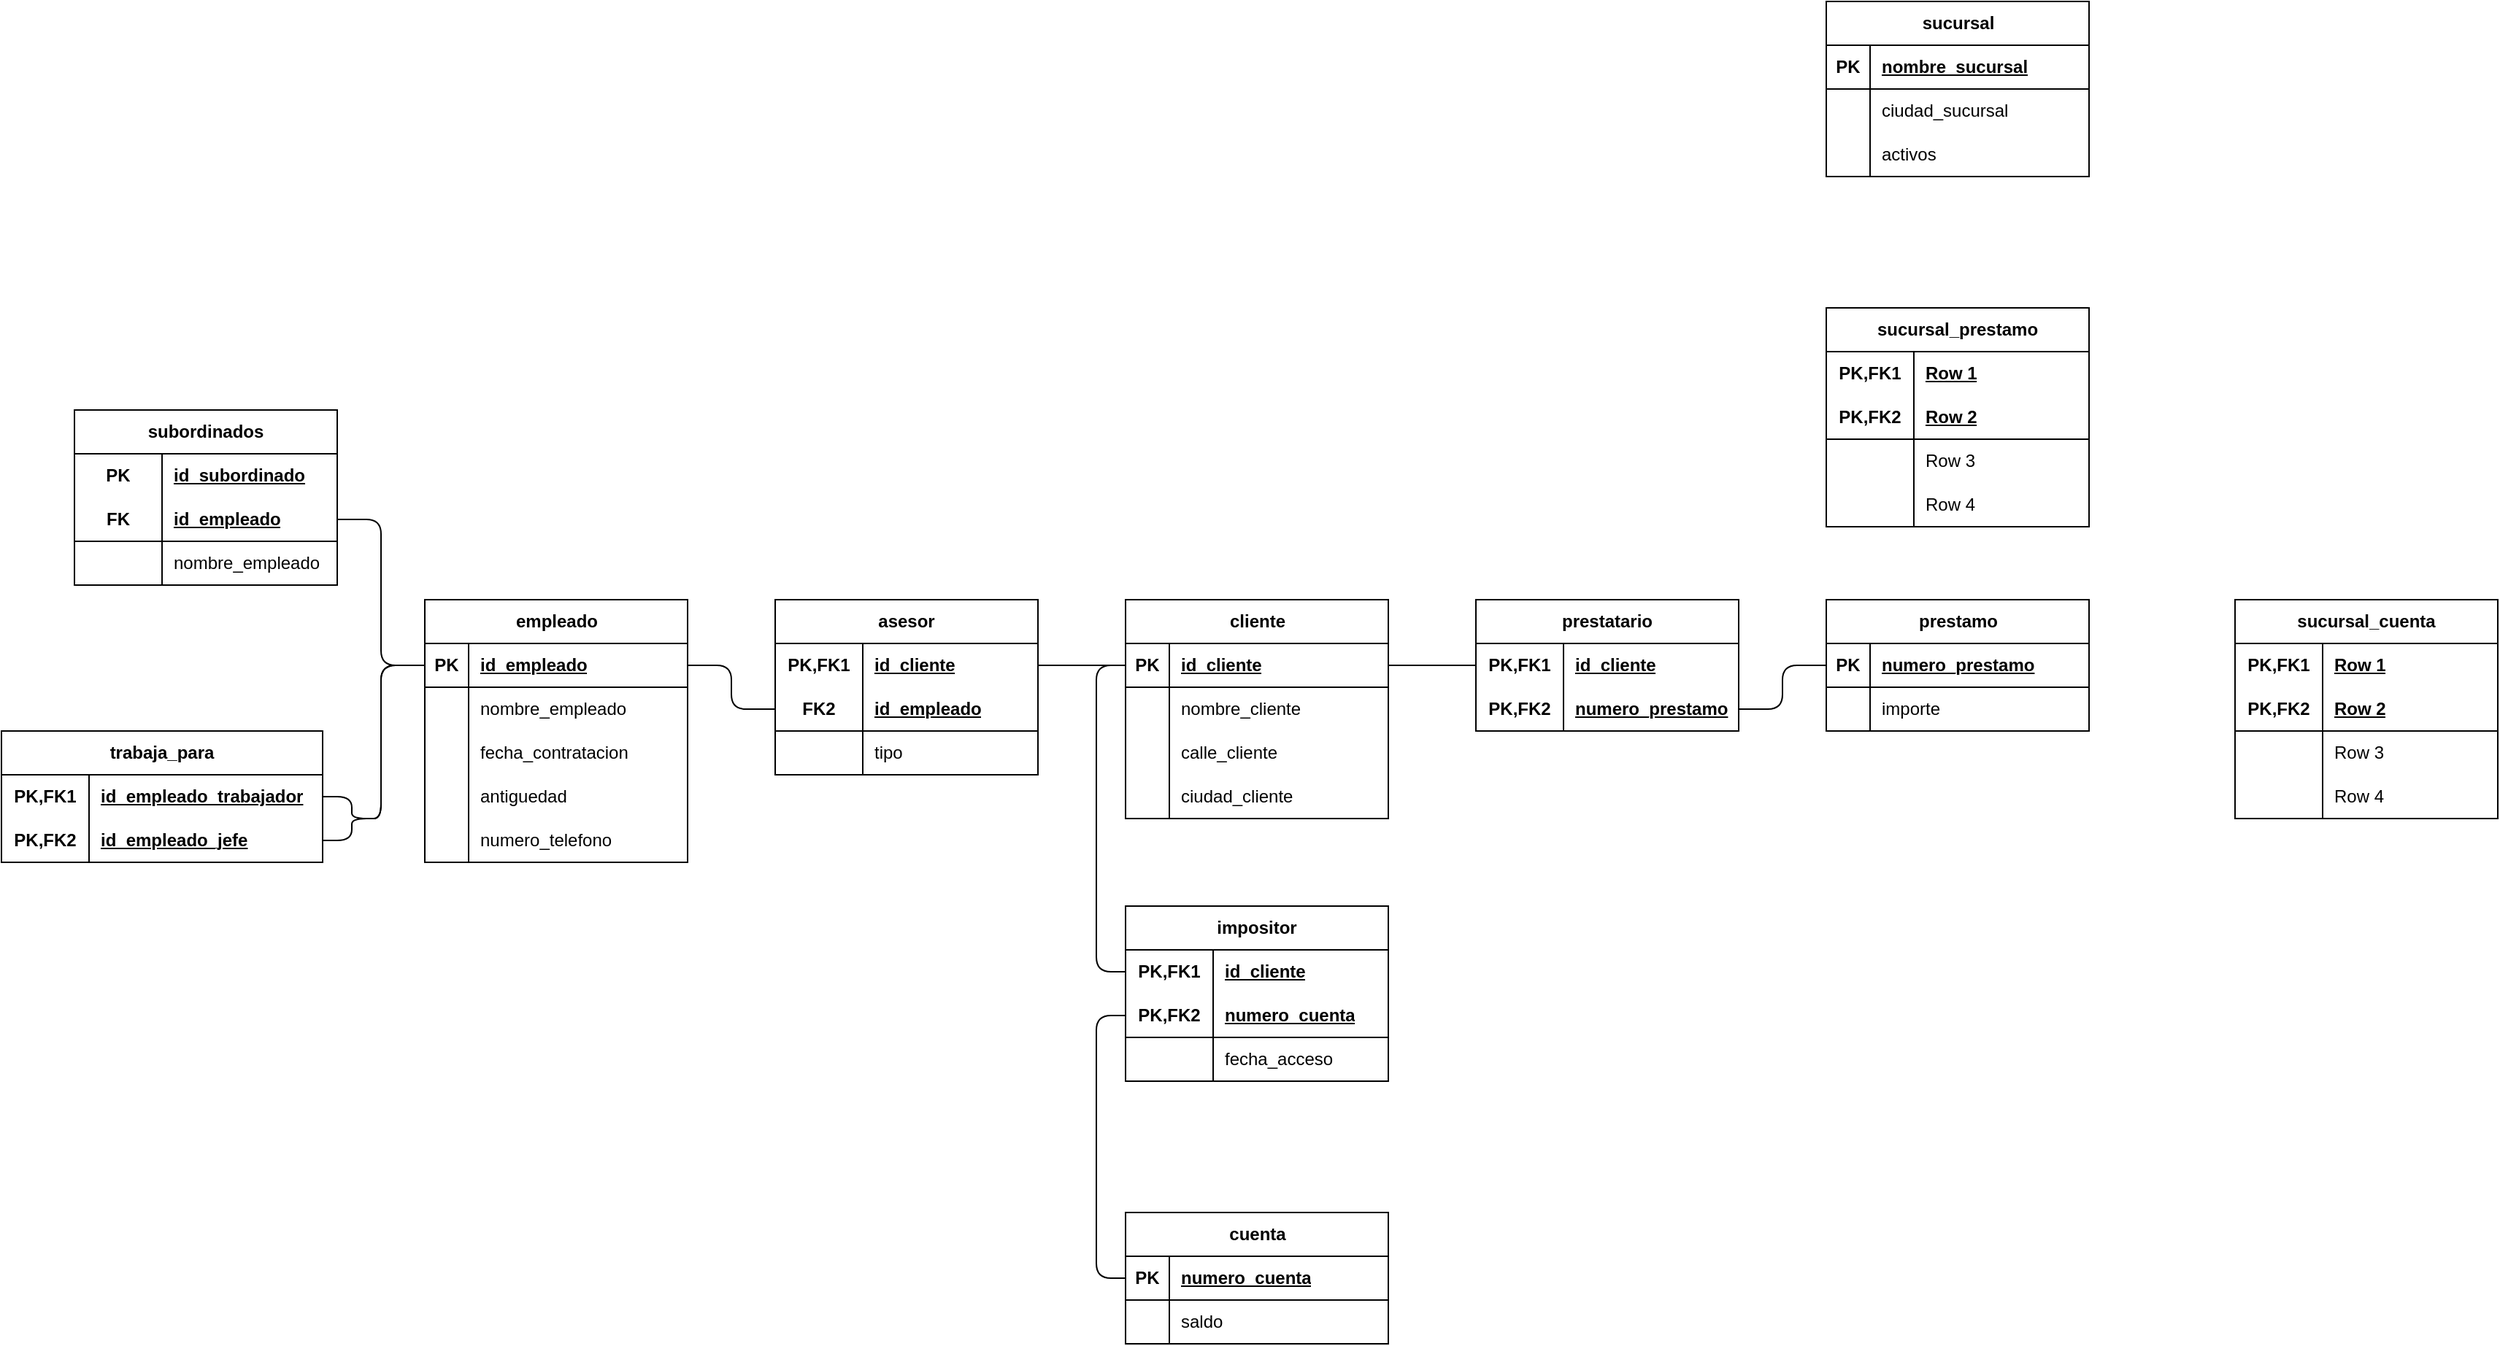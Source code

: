 <mxfile version="24.6.4" type="github">
  <diagram name="Page-1" id="PwkVuGm8XhXzM4n0Y1nv">
    <mxGraphModel dx="1780" dy="1644" grid="1" gridSize="10" guides="1" tooltips="1" connect="1" arrows="1" fold="1" page="1" pageScale="1" pageWidth="850" pageHeight="1100" math="0" shadow="0">
      <root>
        <mxCell id="0" />
        <mxCell id="1" parent="0" />
        <mxCell id="ovVoZ49HgOf7FlBFa15o-1" value="cliente" style="shape=table;startSize=30;container=1;collapsible=1;childLayout=tableLayout;fixedRows=1;rowLines=0;fontStyle=1;align=center;resizeLast=1;html=1;" vertex="1" parent="1">
          <mxGeometry x="170" y="200" width="180" height="150" as="geometry" />
        </mxCell>
        <mxCell id="ovVoZ49HgOf7FlBFa15o-2" value="" style="shape=tableRow;horizontal=0;startSize=0;swimlaneHead=0;swimlaneBody=0;fillColor=none;collapsible=0;dropTarget=0;points=[[0,0.5],[1,0.5]];portConstraint=eastwest;top=0;left=0;right=0;bottom=1;" vertex="1" parent="ovVoZ49HgOf7FlBFa15o-1">
          <mxGeometry y="30" width="180" height="30" as="geometry" />
        </mxCell>
        <mxCell id="ovVoZ49HgOf7FlBFa15o-3" value="PK" style="shape=partialRectangle;connectable=0;fillColor=none;top=0;left=0;bottom=0;right=0;fontStyle=1;overflow=hidden;whiteSpace=wrap;html=1;" vertex="1" parent="ovVoZ49HgOf7FlBFa15o-2">
          <mxGeometry width="30" height="30" as="geometry">
            <mxRectangle width="30" height="30" as="alternateBounds" />
          </mxGeometry>
        </mxCell>
        <mxCell id="ovVoZ49HgOf7FlBFa15o-4" value="id_cliente" style="shape=partialRectangle;connectable=0;fillColor=none;top=0;left=0;bottom=0;right=0;align=left;spacingLeft=6;fontStyle=5;overflow=hidden;whiteSpace=wrap;html=1;" vertex="1" parent="ovVoZ49HgOf7FlBFa15o-2">
          <mxGeometry x="30" width="150" height="30" as="geometry">
            <mxRectangle width="150" height="30" as="alternateBounds" />
          </mxGeometry>
        </mxCell>
        <mxCell id="ovVoZ49HgOf7FlBFa15o-5" value="" style="shape=tableRow;horizontal=0;startSize=0;swimlaneHead=0;swimlaneBody=0;fillColor=none;collapsible=0;dropTarget=0;points=[[0,0.5],[1,0.5]];portConstraint=eastwest;top=0;left=0;right=0;bottom=0;" vertex="1" parent="ovVoZ49HgOf7FlBFa15o-1">
          <mxGeometry y="60" width="180" height="30" as="geometry" />
        </mxCell>
        <mxCell id="ovVoZ49HgOf7FlBFa15o-6" value="" style="shape=partialRectangle;connectable=0;fillColor=none;top=0;left=0;bottom=0;right=0;editable=1;overflow=hidden;whiteSpace=wrap;html=1;" vertex="1" parent="ovVoZ49HgOf7FlBFa15o-5">
          <mxGeometry width="30" height="30" as="geometry">
            <mxRectangle width="30" height="30" as="alternateBounds" />
          </mxGeometry>
        </mxCell>
        <mxCell id="ovVoZ49HgOf7FlBFa15o-7" value="nombre_cliente" style="shape=partialRectangle;connectable=0;fillColor=none;top=0;left=0;bottom=0;right=0;align=left;spacingLeft=6;overflow=hidden;whiteSpace=wrap;html=1;" vertex="1" parent="ovVoZ49HgOf7FlBFa15o-5">
          <mxGeometry x="30" width="150" height="30" as="geometry">
            <mxRectangle width="150" height="30" as="alternateBounds" />
          </mxGeometry>
        </mxCell>
        <mxCell id="ovVoZ49HgOf7FlBFa15o-8" value="" style="shape=tableRow;horizontal=0;startSize=0;swimlaneHead=0;swimlaneBody=0;fillColor=none;collapsible=0;dropTarget=0;points=[[0,0.5],[1,0.5]];portConstraint=eastwest;top=0;left=0;right=0;bottom=0;" vertex="1" parent="ovVoZ49HgOf7FlBFa15o-1">
          <mxGeometry y="90" width="180" height="30" as="geometry" />
        </mxCell>
        <mxCell id="ovVoZ49HgOf7FlBFa15o-9" value="" style="shape=partialRectangle;connectable=0;fillColor=none;top=0;left=0;bottom=0;right=0;editable=1;overflow=hidden;whiteSpace=wrap;html=1;" vertex="1" parent="ovVoZ49HgOf7FlBFa15o-8">
          <mxGeometry width="30" height="30" as="geometry">
            <mxRectangle width="30" height="30" as="alternateBounds" />
          </mxGeometry>
        </mxCell>
        <mxCell id="ovVoZ49HgOf7FlBFa15o-10" value="calle_cliente" style="shape=partialRectangle;connectable=0;fillColor=none;top=0;left=0;bottom=0;right=0;align=left;spacingLeft=6;overflow=hidden;whiteSpace=wrap;html=1;" vertex="1" parent="ovVoZ49HgOf7FlBFa15o-8">
          <mxGeometry x="30" width="150" height="30" as="geometry">
            <mxRectangle width="150" height="30" as="alternateBounds" />
          </mxGeometry>
        </mxCell>
        <mxCell id="ovVoZ49HgOf7FlBFa15o-11" value="" style="shape=tableRow;horizontal=0;startSize=0;swimlaneHead=0;swimlaneBody=0;fillColor=none;collapsible=0;dropTarget=0;points=[[0,0.5],[1,0.5]];portConstraint=eastwest;top=0;left=0;right=0;bottom=0;" vertex="1" parent="ovVoZ49HgOf7FlBFa15o-1">
          <mxGeometry y="120" width="180" height="30" as="geometry" />
        </mxCell>
        <mxCell id="ovVoZ49HgOf7FlBFa15o-12" value="" style="shape=partialRectangle;connectable=0;fillColor=none;top=0;left=0;bottom=0;right=0;editable=1;overflow=hidden;whiteSpace=wrap;html=1;" vertex="1" parent="ovVoZ49HgOf7FlBFa15o-11">
          <mxGeometry width="30" height="30" as="geometry">
            <mxRectangle width="30" height="30" as="alternateBounds" />
          </mxGeometry>
        </mxCell>
        <mxCell id="ovVoZ49HgOf7FlBFa15o-13" value="ciudad_cliente" style="shape=partialRectangle;connectable=0;fillColor=none;top=0;left=0;bottom=0;right=0;align=left;spacingLeft=6;overflow=hidden;whiteSpace=wrap;html=1;" vertex="1" parent="ovVoZ49HgOf7FlBFa15o-11">
          <mxGeometry x="30" width="150" height="30" as="geometry">
            <mxRectangle width="150" height="30" as="alternateBounds" />
          </mxGeometry>
        </mxCell>
        <mxCell id="ovVoZ49HgOf7FlBFa15o-14" value="prestamo" style="shape=table;startSize=30;container=1;collapsible=1;childLayout=tableLayout;fixedRows=1;rowLines=0;fontStyle=1;align=center;resizeLast=1;html=1;" vertex="1" parent="1">
          <mxGeometry x="650" y="200" width="180" height="90" as="geometry" />
        </mxCell>
        <mxCell id="ovVoZ49HgOf7FlBFa15o-15" value="" style="shape=tableRow;horizontal=0;startSize=0;swimlaneHead=0;swimlaneBody=0;fillColor=none;collapsible=0;dropTarget=0;points=[[0,0.5],[1,0.5]];portConstraint=eastwest;top=0;left=0;right=0;bottom=1;" vertex="1" parent="ovVoZ49HgOf7FlBFa15o-14">
          <mxGeometry y="30" width="180" height="30" as="geometry" />
        </mxCell>
        <mxCell id="ovVoZ49HgOf7FlBFa15o-16" value="PK" style="shape=partialRectangle;connectable=0;fillColor=none;top=0;left=0;bottom=0;right=0;fontStyle=1;overflow=hidden;whiteSpace=wrap;html=1;" vertex="1" parent="ovVoZ49HgOf7FlBFa15o-15">
          <mxGeometry width="30" height="30" as="geometry">
            <mxRectangle width="30" height="30" as="alternateBounds" />
          </mxGeometry>
        </mxCell>
        <mxCell id="ovVoZ49HgOf7FlBFa15o-17" value="numero_prestamo" style="shape=partialRectangle;connectable=0;fillColor=none;top=0;left=0;bottom=0;right=0;align=left;spacingLeft=6;fontStyle=5;overflow=hidden;whiteSpace=wrap;html=1;" vertex="1" parent="ovVoZ49HgOf7FlBFa15o-15">
          <mxGeometry x="30" width="150" height="30" as="geometry">
            <mxRectangle width="150" height="30" as="alternateBounds" />
          </mxGeometry>
        </mxCell>
        <mxCell id="ovVoZ49HgOf7FlBFa15o-18" value="" style="shape=tableRow;horizontal=0;startSize=0;swimlaneHead=0;swimlaneBody=0;fillColor=none;collapsible=0;dropTarget=0;points=[[0,0.5],[1,0.5]];portConstraint=eastwest;top=0;left=0;right=0;bottom=0;" vertex="1" parent="ovVoZ49HgOf7FlBFa15o-14">
          <mxGeometry y="60" width="180" height="30" as="geometry" />
        </mxCell>
        <mxCell id="ovVoZ49HgOf7FlBFa15o-19" value="" style="shape=partialRectangle;connectable=0;fillColor=none;top=0;left=0;bottom=0;right=0;editable=1;overflow=hidden;whiteSpace=wrap;html=1;" vertex="1" parent="ovVoZ49HgOf7FlBFa15o-18">
          <mxGeometry width="30" height="30" as="geometry">
            <mxRectangle width="30" height="30" as="alternateBounds" />
          </mxGeometry>
        </mxCell>
        <mxCell id="ovVoZ49HgOf7FlBFa15o-20" value="importe" style="shape=partialRectangle;connectable=0;fillColor=none;top=0;left=0;bottom=0;right=0;align=left;spacingLeft=6;overflow=hidden;whiteSpace=wrap;html=1;" vertex="1" parent="ovVoZ49HgOf7FlBFa15o-18">
          <mxGeometry x="30" width="150" height="30" as="geometry">
            <mxRectangle width="150" height="30" as="alternateBounds" />
          </mxGeometry>
        </mxCell>
        <mxCell id="ovVoZ49HgOf7FlBFa15o-27" value="prestatario" style="shape=table;startSize=30;container=1;collapsible=1;childLayout=tableLayout;fixedRows=1;rowLines=0;fontStyle=1;align=center;resizeLast=1;html=1;whiteSpace=wrap;" vertex="1" parent="1">
          <mxGeometry x="410" y="200" width="180" height="90" as="geometry">
            <mxRectangle x="410" y="200" width="100" height="30" as="alternateBounds" />
          </mxGeometry>
        </mxCell>
        <mxCell id="ovVoZ49HgOf7FlBFa15o-28" value="" style="shape=tableRow;horizontal=0;startSize=0;swimlaneHead=0;swimlaneBody=0;fillColor=none;collapsible=0;dropTarget=0;points=[[0,0.5],[1,0.5]];portConstraint=eastwest;top=0;left=0;right=0;bottom=0;html=1;" vertex="1" parent="ovVoZ49HgOf7FlBFa15o-27">
          <mxGeometry y="30" width="180" height="30" as="geometry" />
        </mxCell>
        <mxCell id="ovVoZ49HgOf7FlBFa15o-29" value="PK,FK1" style="shape=partialRectangle;connectable=0;fillColor=none;top=0;left=0;bottom=0;right=0;fontStyle=1;overflow=hidden;html=1;whiteSpace=wrap;" vertex="1" parent="ovVoZ49HgOf7FlBFa15o-28">
          <mxGeometry width="60" height="30" as="geometry">
            <mxRectangle width="60" height="30" as="alternateBounds" />
          </mxGeometry>
        </mxCell>
        <mxCell id="ovVoZ49HgOf7FlBFa15o-30" value="id_cliente" style="shape=partialRectangle;connectable=0;fillColor=none;top=0;left=0;bottom=0;right=0;align=left;spacingLeft=6;fontStyle=5;overflow=hidden;html=1;whiteSpace=wrap;" vertex="1" parent="ovVoZ49HgOf7FlBFa15o-28">
          <mxGeometry x="60" width="120" height="30" as="geometry">
            <mxRectangle width="120" height="30" as="alternateBounds" />
          </mxGeometry>
        </mxCell>
        <mxCell id="ovVoZ49HgOf7FlBFa15o-31" value="" style="shape=tableRow;horizontal=0;startSize=0;swimlaneHead=0;swimlaneBody=0;fillColor=none;collapsible=0;dropTarget=0;points=[[0,0.5],[1,0.5]];portConstraint=eastwest;top=0;left=0;right=0;bottom=1;html=1;" vertex="1" parent="ovVoZ49HgOf7FlBFa15o-27">
          <mxGeometry y="60" width="180" height="30" as="geometry" />
        </mxCell>
        <mxCell id="ovVoZ49HgOf7FlBFa15o-32" value="PK,FK2" style="shape=partialRectangle;connectable=0;fillColor=none;top=0;left=0;bottom=0;right=0;fontStyle=1;overflow=hidden;html=1;whiteSpace=wrap;" vertex="1" parent="ovVoZ49HgOf7FlBFa15o-31">
          <mxGeometry width="60" height="30" as="geometry">
            <mxRectangle width="60" height="30" as="alternateBounds" />
          </mxGeometry>
        </mxCell>
        <mxCell id="ovVoZ49HgOf7FlBFa15o-33" value="numero_prestamo" style="shape=partialRectangle;connectable=0;fillColor=none;top=0;left=0;bottom=0;right=0;align=left;spacingLeft=6;fontStyle=5;overflow=hidden;html=1;whiteSpace=wrap;" vertex="1" parent="ovVoZ49HgOf7FlBFa15o-31">
          <mxGeometry x="60" width="120" height="30" as="geometry">
            <mxRectangle width="120" height="30" as="alternateBounds" />
          </mxGeometry>
        </mxCell>
        <mxCell id="ovVoZ49HgOf7FlBFa15o-53" value="asesor" style="shape=table;startSize=30;container=1;collapsible=1;childLayout=tableLayout;fixedRows=1;rowLines=0;fontStyle=1;align=center;resizeLast=1;html=1;whiteSpace=wrap;" vertex="1" parent="1">
          <mxGeometry x="-70" y="200" width="180" height="120" as="geometry">
            <mxRectangle x="-70" y="200" width="130" height="30" as="alternateBounds" />
          </mxGeometry>
        </mxCell>
        <mxCell id="ovVoZ49HgOf7FlBFa15o-54" value="" style="shape=tableRow;horizontal=0;startSize=0;swimlaneHead=0;swimlaneBody=0;fillColor=none;collapsible=0;dropTarget=0;points=[[0,0.5],[1,0.5]];portConstraint=eastwest;top=0;left=0;right=0;bottom=0;html=1;" vertex="1" parent="ovVoZ49HgOf7FlBFa15o-53">
          <mxGeometry y="30" width="180" height="30" as="geometry" />
        </mxCell>
        <mxCell id="ovVoZ49HgOf7FlBFa15o-55" value="PK,FK1" style="shape=partialRectangle;connectable=0;fillColor=none;top=0;left=0;bottom=0;right=0;fontStyle=1;overflow=hidden;html=1;whiteSpace=wrap;" vertex="1" parent="ovVoZ49HgOf7FlBFa15o-54">
          <mxGeometry width="60" height="30" as="geometry">
            <mxRectangle width="60" height="30" as="alternateBounds" />
          </mxGeometry>
        </mxCell>
        <mxCell id="ovVoZ49HgOf7FlBFa15o-56" value="id_cliente" style="shape=partialRectangle;connectable=0;fillColor=none;top=0;left=0;bottom=0;right=0;align=left;spacingLeft=6;fontStyle=5;overflow=hidden;html=1;whiteSpace=wrap;" vertex="1" parent="ovVoZ49HgOf7FlBFa15o-54">
          <mxGeometry x="60" width="120" height="30" as="geometry">
            <mxRectangle width="120" height="30" as="alternateBounds" />
          </mxGeometry>
        </mxCell>
        <mxCell id="ovVoZ49HgOf7FlBFa15o-57" value="" style="shape=tableRow;horizontal=0;startSize=0;swimlaneHead=0;swimlaneBody=0;fillColor=none;collapsible=0;dropTarget=0;points=[[0,0.5],[1,0.5]];portConstraint=eastwest;top=0;left=0;right=0;bottom=1;html=1;" vertex="1" parent="ovVoZ49HgOf7FlBFa15o-53">
          <mxGeometry y="60" width="180" height="30" as="geometry" />
        </mxCell>
        <mxCell id="ovVoZ49HgOf7FlBFa15o-58" value="FK2" style="shape=partialRectangle;connectable=0;fillColor=none;top=0;left=0;bottom=0;right=0;fontStyle=1;overflow=hidden;html=1;whiteSpace=wrap;" vertex="1" parent="ovVoZ49HgOf7FlBFa15o-57">
          <mxGeometry width="60" height="30" as="geometry">
            <mxRectangle width="60" height="30" as="alternateBounds" />
          </mxGeometry>
        </mxCell>
        <mxCell id="ovVoZ49HgOf7FlBFa15o-59" value="id_empleado" style="shape=partialRectangle;connectable=0;fillColor=none;top=0;left=0;bottom=0;right=0;align=left;spacingLeft=6;fontStyle=5;overflow=hidden;html=1;whiteSpace=wrap;" vertex="1" parent="ovVoZ49HgOf7FlBFa15o-57">
          <mxGeometry x="60" width="120" height="30" as="geometry">
            <mxRectangle width="120" height="30" as="alternateBounds" />
          </mxGeometry>
        </mxCell>
        <mxCell id="ovVoZ49HgOf7FlBFa15o-60" value="" style="shape=tableRow;horizontal=0;startSize=0;swimlaneHead=0;swimlaneBody=0;fillColor=none;collapsible=0;dropTarget=0;points=[[0,0.5],[1,0.5]];portConstraint=eastwest;top=0;left=0;right=0;bottom=0;html=1;" vertex="1" parent="ovVoZ49HgOf7FlBFa15o-53">
          <mxGeometry y="90" width="180" height="30" as="geometry" />
        </mxCell>
        <mxCell id="ovVoZ49HgOf7FlBFa15o-61" value="" style="shape=partialRectangle;connectable=0;fillColor=none;top=0;left=0;bottom=0;right=0;editable=1;overflow=hidden;html=1;whiteSpace=wrap;" vertex="1" parent="ovVoZ49HgOf7FlBFa15o-60">
          <mxGeometry width="60" height="30" as="geometry">
            <mxRectangle width="60" height="30" as="alternateBounds" />
          </mxGeometry>
        </mxCell>
        <mxCell id="ovVoZ49HgOf7FlBFa15o-62" value="tipo" style="shape=partialRectangle;connectable=0;fillColor=none;top=0;left=0;bottom=0;right=0;align=left;spacingLeft=6;overflow=hidden;html=1;whiteSpace=wrap;" vertex="1" parent="ovVoZ49HgOf7FlBFa15o-60">
          <mxGeometry x="60" width="120" height="30" as="geometry">
            <mxRectangle width="120" height="30" as="alternateBounds" />
          </mxGeometry>
        </mxCell>
        <mxCell id="ovVoZ49HgOf7FlBFa15o-66" value="empleado" style="shape=table;startSize=30;container=1;collapsible=1;childLayout=tableLayout;fixedRows=1;rowLines=0;fontStyle=1;align=center;resizeLast=1;html=1;" vertex="1" parent="1">
          <mxGeometry x="-310" y="200" width="180" height="180" as="geometry" />
        </mxCell>
        <mxCell id="ovVoZ49HgOf7FlBFa15o-67" value="" style="shape=tableRow;horizontal=0;startSize=0;swimlaneHead=0;swimlaneBody=0;fillColor=none;collapsible=0;dropTarget=0;points=[[0,0.5],[1,0.5]];portConstraint=eastwest;top=0;left=0;right=0;bottom=1;" vertex="1" parent="ovVoZ49HgOf7FlBFa15o-66">
          <mxGeometry y="30" width="180" height="30" as="geometry" />
        </mxCell>
        <mxCell id="ovVoZ49HgOf7FlBFa15o-68" value="PK" style="shape=partialRectangle;connectable=0;fillColor=none;top=0;left=0;bottom=0;right=0;fontStyle=1;overflow=hidden;whiteSpace=wrap;html=1;" vertex="1" parent="ovVoZ49HgOf7FlBFa15o-67">
          <mxGeometry width="30" height="30" as="geometry">
            <mxRectangle width="30" height="30" as="alternateBounds" />
          </mxGeometry>
        </mxCell>
        <mxCell id="ovVoZ49HgOf7FlBFa15o-69" value="id_empleado" style="shape=partialRectangle;connectable=0;fillColor=none;top=0;left=0;bottom=0;right=0;align=left;spacingLeft=6;fontStyle=5;overflow=hidden;whiteSpace=wrap;html=1;" vertex="1" parent="ovVoZ49HgOf7FlBFa15o-67">
          <mxGeometry x="30" width="150" height="30" as="geometry">
            <mxRectangle width="150" height="30" as="alternateBounds" />
          </mxGeometry>
        </mxCell>
        <mxCell id="ovVoZ49HgOf7FlBFa15o-70" value="" style="shape=tableRow;horizontal=0;startSize=0;swimlaneHead=0;swimlaneBody=0;fillColor=none;collapsible=0;dropTarget=0;points=[[0,0.5],[1,0.5]];portConstraint=eastwest;top=0;left=0;right=0;bottom=0;" vertex="1" parent="ovVoZ49HgOf7FlBFa15o-66">
          <mxGeometry y="60" width="180" height="30" as="geometry" />
        </mxCell>
        <mxCell id="ovVoZ49HgOf7FlBFa15o-71" value="" style="shape=partialRectangle;connectable=0;fillColor=none;top=0;left=0;bottom=0;right=0;editable=1;overflow=hidden;whiteSpace=wrap;html=1;" vertex="1" parent="ovVoZ49HgOf7FlBFa15o-70">
          <mxGeometry width="30" height="30" as="geometry">
            <mxRectangle width="30" height="30" as="alternateBounds" />
          </mxGeometry>
        </mxCell>
        <mxCell id="ovVoZ49HgOf7FlBFa15o-72" value="nombre_empleado" style="shape=partialRectangle;connectable=0;fillColor=none;top=0;left=0;bottom=0;right=0;align=left;spacingLeft=6;overflow=hidden;whiteSpace=wrap;html=1;" vertex="1" parent="ovVoZ49HgOf7FlBFa15o-70">
          <mxGeometry x="30" width="150" height="30" as="geometry">
            <mxRectangle width="150" height="30" as="alternateBounds" />
          </mxGeometry>
        </mxCell>
        <mxCell id="ovVoZ49HgOf7FlBFa15o-73" value="" style="shape=tableRow;horizontal=0;startSize=0;swimlaneHead=0;swimlaneBody=0;fillColor=none;collapsible=0;dropTarget=0;points=[[0,0.5],[1,0.5]];portConstraint=eastwest;top=0;left=0;right=0;bottom=0;" vertex="1" parent="ovVoZ49HgOf7FlBFa15o-66">
          <mxGeometry y="90" width="180" height="30" as="geometry" />
        </mxCell>
        <mxCell id="ovVoZ49HgOf7FlBFa15o-74" value="" style="shape=partialRectangle;connectable=0;fillColor=none;top=0;left=0;bottom=0;right=0;editable=1;overflow=hidden;whiteSpace=wrap;html=1;" vertex="1" parent="ovVoZ49HgOf7FlBFa15o-73">
          <mxGeometry width="30" height="30" as="geometry">
            <mxRectangle width="30" height="30" as="alternateBounds" />
          </mxGeometry>
        </mxCell>
        <mxCell id="ovVoZ49HgOf7FlBFa15o-75" value="fecha_contratacion" style="shape=partialRectangle;connectable=0;fillColor=none;top=0;left=0;bottom=0;right=0;align=left;spacingLeft=6;overflow=hidden;whiteSpace=wrap;html=1;" vertex="1" parent="ovVoZ49HgOf7FlBFa15o-73">
          <mxGeometry x="30" width="150" height="30" as="geometry">
            <mxRectangle width="150" height="30" as="alternateBounds" />
          </mxGeometry>
        </mxCell>
        <mxCell id="ovVoZ49HgOf7FlBFa15o-76" value="" style="shape=tableRow;horizontal=0;startSize=0;swimlaneHead=0;swimlaneBody=0;fillColor=none;collapsible=0;dropTarget=0;points=[[0,0.5],[1,0.5]];portConstraint=eastwest;top=0;left=0;right=0;bottom=0;" vertex="1" parent="ovVoZ49HgOf7FlBFa15o-66">
          <mxGeometry y="120" width="180" height="30" as="geometry" />
        </mxCell>
        <mxCell id="ovVoZ49HgOf7FlBFa15o-77" value="" style="shape=partialRectangle;connectable=0;fillColor=none;top=0;left=0;bottom=0;right=0;editable=1;overflow=hidden;whiteSpace=wrap;html=1;" vertex="1" parent="ovVoZ49HgOf7FlBFa15o-76">
          <mxGeometry width="30" height="30" as="geometry">
            <mxRectangle width="30" height="30" as="alternateBounds" />
          </mxGeometry>
        </mxCell>
        <mxCell id="ovVoZ49HgOf7FlBFa15o-78" value="antiguedad" style="shape=partialRectangle;connectable=0;fillColor=none;top=0;left=0;bottom=0;right=0;align=left;spacingLeft=6;overflow=hidden;whiteSpace=wrap;html=1;" vertex="1" parent="ovVoZ49HgOf7FlBFa15o-76">
          <mxGeometry x="30" width="150" height="30" as="geometry">
            <mxRectangle width="150" height="30" as="alternateBounds" />
          </mxGeometry>
        </mxCell>
        <mxCell id="ovVoZ49HgOf7FlBFa15o-225" value="" style="shape=tableRow;horizontal=0;startSize=0;swimlaneHead=0;swimlaneBody=0;fillColor=none;collapsible=0;dropTarget=0;points=[[0,0.5],[1,0.5]];portConstraint=eastwest;top=0;left=0;right=0;bottom=0;" vertex="1" parent="ovVoZ49HgOf7FlBFa15o-66">
          <mxGeometry y="150" width="180" height="30" as="geometry" />
        </mxCell>
        <mxCell id="ovVoZ49HgOf7FlBFa15o-226" value="" style="shape=partialRectangle;connectable=0;fillColor=none;top=0;left=0;bottom=0;right=0;editable=1;overflow=hidden;whiteSpace=wrap;html=1;" vertex="1" parent="ovVoZ49HgOf7FlBFa15o-225">
          <mxGeometry width="30" height="30" as="geometry">
            <mxRectangle width="30" height="30" as="alternateBounds" />
          </mxGeometry>
        </mxCell>
        <mxCell id="ovVoZ49HgOf7FlBFa15o-227" value="numero_telefono" style="shape=partialRectangle;connectable=0;fillColor=none;top=0;left=0;bottom=0;right=0;align=left;spacingLeft=6;overflow=hidden;whiteSpace=wrap;html=1;" vertex="1" parent="ovVoZ49HgOf7FlBFa15o-225">
          <mxGeometry x="30" width="150" height="30" as="geometry">
            <mxRectangle width="150" height="30" as="alternateBounds" />
          </mxGeometry>
        </mxCell>
        <mxCell id="ovVoZ49HgOf7FlBFa15o-79" value="impositor" style="shape=table;startSize=30;container=1;collapsible=1;childLayout=tableLayout;fixedRows=1;rowLines=0;fontStyle=1;align=center;resizeLast=1;html=1;whiteSpace=wrap;" vertex="1" parent="1">
          <mxGeometry x="170" y="410" width="180" height="120" as="geometry">
            <mxRectangle x="170" y="410" width="90" height="30" as="alternateBounds" />
          </mxGeometry>
        </mxCell>
        <mxCell id="ovVoZ49HgOf7FlBFa15o-80" value="" style="shape=tableRow;horizontal=0;startSize=0;swimlaneHead=0;swimlaneBody=0;fillColor=none;collapsible=0;dropTarget=0;points=[[0,0.5],[1,0.5]];portConstraint=eastwest;top=0;left=0;right=0;bottom=0;html=1;" vertex="1" parent="ovVoZ49HgOf7FlBFa15o-79">
          <mxGeometry y="30" width="180" height="30" as="geometry" />
        </mxCell>
        <mxCell id="ovVoZ49HgOf7FlBFa15o-81" value="PK,FK1" style="shape=partialRectangle;connectable=0;fillColor=none;top=0;left=0;bottom=0;right=0;fontStyle=1;overflow=hidden;html=1;whiteSpace=wrap;" vertex="1" parent="ovVoZ49HgOf7FlBFa15o-80">
          <mxGeometry width="60" height="30" as="geometry">
            <mxRectangle width="60" height="30" as="alternateBounds" />
          </mxGeometry>
        </mxCell>
        <mxCell id="ovVoZ49HgOf7FlBFa15o-82" value="id_cliente" style="shape=partialRectangle;connectable=0;fillColor=none;top=0;left=0;bottom=0;right=0;align=left;spacingLeft=6;fontStyle=5;overflow=hidden;html=1;whiteSpace=wrap;" vertex="1" parent="ovVoZ49HgOf7FlBFa15o-80">
          <mxGeometry x="60" width="120" height="30" as="geometry">
            <mxRectangle width="120" height="30" as="alternateBounds" />
          </mxGeometry>
        </mxCell>
        <mxCell id="ovVoZ49HgOf7FlBFa15o-83" value="" style="shape=tableRow;horizontal=0;startSize=0;swimlaneHead=0;swimlaneBody=0;fillColor=none;collapsible=0;dropTarget=0;points=[[0,0.5],[1,0.5]];portConstraint=eastwest;top=0;left=0;right=0;bottom=1;html=1;" vertex="1" parent="ovVoZ49HgOf7FlBFa15o-79">
          <mxGeometry y="60" width="180" height="30" as="geometry" />
        </mxCell>
        <mxCell id="ovVoZ49HgOf7FlBFa15o-84" value="PK,FK2" style="shape=partialRectangle;connectable=0;fillColor=none;top=0;left=0;bottom=0;right=0;fontStyle=1;overflow=hidden;html=1;whiteSpace=wrap;" vertex="1" parent="ovVoZ49HgOf7FlBFa15o-83">
          <mxGeometry width="60" height="30" as="geometry">
            <mxRectangle width="60" height="30" as="alternateBounds" />
          </mxGeometry>
        </mxCell>
        <mxCell id="ovVoZ49HgOf7FlBFa15o-85" value="numero_cuenta" style="shape=partialRectangle;connectable=0;fillColor=none;top=0;left=0;bottom=0;right=0;align=left;spacingLeft=6;fontStyle=5;overflow=hidden;html=1;whiteSpace=wrap;" vertex="1" parent="ovVoZ49HgOf7FlBFa15o-83">
          <mxGeometry x="60" width="120" height="30" as="geometry">
            <mxRectangle width="120" height="30" as="alternateBounds" />
          </mxGeometry>
        </mxCell>
        <mxCell id="ovVoZ49HgOf7FlBFa15o-86" value="" style="shape=tableRow;horizontal=0;startSize=0;swimlaneHead=0;swimlaneBody=0;fillColor=none;collapsible=0;dropTarget=0;points=[[0,0.5],[1,0.5]];portConstraint=eastwest;top=0;left=0;right=0;bottom=0;html=1;" vertex="1" parent="ovVoZ49HgOf7FlBFa15o-79">
          <mxGeometry y="90" width="180" height="30" as="geometry" />
        </mxCell>
        <mxCell id="ovVoZ49HgOf7FlBFa15o-87" value="" style="shape=partialRectangle;connectable=0;fillColor=none;top=0;left=0;bottom=0;right=0;editable=1;overflow=hidden;html=1;whiteSpace=wrap;" vertex="1" parent="ovVoZ49HgOf7FlBFa15o-86">
          <mxGeometry width="60" height="30" as="geometry">
            <mxRectangle width="60" height="30" as="alternateBounds" />
          </mxGeometry>
        </mxCell>
        <mxCell id="ovVoZ49HgOf7FlBFa15o-88" value="fecha_acceso" style="shape=partialRectangle;connectable=0;fillColor=none;top=0;left=0;bottom=0;right=0;align=left;spacingLeft=6;overflow=hidden;html=1;whiteSpace=wrap;" vertex="1" parent="ovVoZ49HgOf7FlBFa15o-86">
          <mxGeometry x="60" width="120" height="30" as="geometry">
            <mxRectangle width="120" height="30" as="alternateBounds" />
          </mxGeometry>
        </mxCell>
        <mxCell id="ovVoZ49HgOf7FlBFa15o-92" value="cuenta" style="shape=table;startSize=30;container=1;collapsible=1;childLayout=tableLayout;fixedRows=1;rowLines=0;fontStyle=1;align=center;resizeLast=1;html=1;" vertex="1" parent="1">
          <mxGeometry x="170" y="620" width="180" height="90" as="geometry" />
        </mxCell>
        <mxCell id="ovVoZ49HgOf7FlBFa15o-93" value="" style="shape=tableRow;horizontal=0;startSize=0;swimlaneHead=0;swimlaneBody=0;fillColor=none;collapsible=0;dropTarget=0;points=[[0,0.5],[1,0.5]];portConstraint=eastwest;top=0;left=0;right=0;bottom=1;" vertex="1" parent="ovVoZ49HgOf7FlBFa15o-92">
          <mxGeometry y="30" width="180" height="30" as="geometry" />
        </mxCell>
        <mxCell id="ovVoZ49HgOf7FlBFa15o-94" value="PK" style="shape=partialRectangle;connectable=0;fillColor=none;top=0;left=0;bottom=0;right=0;fontStyle=1;overflow=hidden;whiteSpace=wrap;html=1;" vertex="1" parent="ovVoZ49HgOf7FlBFa15o-93">
          <mxGeometry width="30" height="30" as="geometry">
            <mxRectangle width="30" height="30" as="alternateBounds" />
          </mxGeometry>
        </mxCell>
        <mxCell id="ovVoZ49HgOf7FlBFa15o-95" value="numero_cuenta" style="shape=partialRectangle;connectable=0;fillColor=none;top=0;left=0;bottom=0;right=0;align=left;spacingLeft=6;fontStyle=5;overflow=hidden;whiteSpace=wrap;html=1;" vertex="1" parent="ovVoZ49HgOf7FlBFa15o-93">
          <mxGeometry x="30" width="150" height="30" as="geometry">
            <mxRectangle width="150" height="30" as="alternateBounds" />
          </mxGeometry>
        </mxCell>
        <mxCell id="ovVoZ49HgOf7FlBFa15o-96" value="" style="shape=tableRow;horizontal=0;startSize=0;swimlaneHead=0;swimlaneBody=0;fillColor=none;collapsible=0;dropTarget=0;points=[[0,0.5],[1,0.5]];portConstraint=eastwest;top=0;left=0;right=0;bottom=0;" vertex="1" parent="ovVoZ49HgOf7FlBFa15o-92">
          <mxGeometry y="60" width="180" height="30" as="geometry" />
        </mxCell>
        <mxCell id="ovVoZ49HgOf7FlBFa15o-97" value="" style="shape=partialRectangle;connectable=0;fillColor=none;top=0;left=0;bottom=0;right=0;editable=1;overflow=hidden;whiteSpace=wrap;html=1;" vertex="1" parent="ovVoZ49HgOf7FlBFa15o-96">
          <mxGeometry width="30" height="30" as="geometry">
            <mxRectangle width="30" height="30" as="alternateBounds" />
          </mxGeometry>
        </mxCell>
        <mxCell id="ovVoZ49HgOf7FlBFa15o-98" value="saldo" style="shape=partialRectangle;connectable=0;fillColor=none;top=0;left=0;bottom=0;right=0;align=left;spacingLeft=6;overflow=hidden;whiteSpace=wrap;html=1;" vertex="1" parent="ovVoZ49HgOf7FlBFa15o-96">
          <mxGeometry x="30" width="150" height="30" as="geometry">
            <mxRectangle width="150" height="30" as="alternateBounds" />
          </mxGeometry>
        </mxCell>
        <mxCell id="ovVoZ49HgOf7FlBFa15o-105" value="sucursal" style="shape=table;startSize=30;container=1;collapsible=1;childLayout=tableLayout;fixedRows=1;rowLines=0;fontStyle=1;align=center;resizeLast=1;html=1;" vertex="1" parent="1">
          <mxGeometry x="650" y="-210" width="180" height="120" as="geometry" />
        </mxCell>
        <mxCell id="ovVoZ49HgOf7FlBFa15o-106" value="" style="shape=tableRow;horizontal=0;startSize=0;swimlaneHead=0;swimlaneBody=0;fillColor=none;collapsible=0;dropTarget=0;points=[[0,0.5],[1,0.5]];portConstraint=eastwest;top=0;left=0;right=0;bottom=1;" vertex="1" parent="ovVoZ49HgOf7FlBFa15o-105">
          <mxGeometry y="30" width="180" height="30" as="geometry" />
        </mxCell>
        <mxCell id="ovVoZ49HgOf7FlBFa15o-107" value="PK" style="shape=partialRectangle;connectable=0;fillColor=none;top=0;left=0;bottom=0;right=0;fontStyle=1;overflow=hidden;whiteSpace=wrap;html=1;" vertex="1" parent="ovVoZ49HgOf7FlBFa15o-106">
          <mxGeometry width="30" height="30" as="geometry">
            <mxRectangle width="30" height="30" as="alternateBounds" />
          </mxGeometry>
        </mxCell>
        <mxCell id="ovVoZ49HgOf7FlBFa15o-108" value="nombre_sucursal" style="shape=partialRectangle;connectable=0;fillColor=none;top=0;left=0;bottom=0;right=0;align=left;spacingLeft=6;fontStyle=5;overflow=hidden;whiteSpace=wrap;html=1;" vertex="1" parent="ovVoZ49HgOf7FlBFa15o-106">
          <mxGeometry x="30" width="150" height="30" as="geometry">
            <mxRectangle width="150" height="30" as="alternateBounds" />
          </mxGeometry>
        </mxCell>
        <mxCell id="ovVoZ49HgOf7FlBFa15o-109" value="" style="shape=tableRow;horizontal=0;startSize=0;swimlaneHead=0;swimlaneBody=0;fillColor=none;collapsible=0;dropTarget=0;points=[[0,0.5],[1,0.5]];portConstraint=eastwest;top=0;left=0;right=0;bottom=0;" vertex="1" parent="ovVoZ49HgOf7FlBFa15o-105">
          <mxGeometry y="60" width="180" height="30" as="geometry" />
        </mxCell>
        <mxCell id="ovVoZ49HgOf7FlBFa15o-110" value="" style="shape=partialRectangle;connectable=0;fillColor=none;top=0;left=0;bottom=0;right=0;editable=1;overflow=hidden;whiteSpace=wrap;html=1;" vertex="1" parent="ovVoZ49HgOf7FlBFa15o-109">
          <mxGeometry width="30" height="30" as="geometry">
            <mxRectangle width="30" height="30" as="alternateBounds" />
          </mxGeometry>
        </mxCell>
        <mxCell id="ovVoZ49HgOf7FlBFa15o-111" value="ciudad_sucursal" style="shape=partialRectangle;connectable=0;fillColor=none;top=0;left=0;bottom=0;right=0;align=left;spacingLeft=6;overflow=hidden;whiteSpace=wrap;html=1;" vertex="1" parent="ovVoZ49HgOf7FlBFa15o-109">
          <mxGeometry x="30" width="150" height="30" as="geometry">
            <mxRectangle width="150" height="30" as="alternateBounds" />
          </mxGeometry>
        </mxCell>
        <mxCell id="ovVoZ49HgOf7FlBFa15o-112" value="" style="shape=tableRow;horizontal=0;startSize=0;swimlaneHead=0;swimlaneBody=0;fillColor=none;collapsible=0;dropTarget=0;points=[[0,0.5],[1,0.5]];portConstraint=eastwest;top=0;left=0;right=0;bottom=0;" vertex="1" parent="ovVoZ49HgOf7FlBFa15o-105">
          <mxGeometry y="90" width="180" height="30" as="geometry" />
        </mxCell>
        <mxCell id="ovVoZ49HgOf7FlBFa15o-113" value="" style="shape=partialRectangle;connectable=0;fillColor=none;top=0;left=0;bottom=0;right=0;editable=1;overflow=hidden;whiteSpace=wrap;html=1;" vertex="1" parent="ovVoZ49HgOf7FlBFa15o-112">
          <mxGeometry width="30" height="30" as="geometry">
            <mxRectangle width="30" height="30" as="alternateBounds" />
          </mxGeometry>
        </mxCell>
        <mxCell id="ovVoZ49HgOf7FlBFa15o-114" value="activos" style="shape=partialRectangle;connectable=0;fillColor=none;top=0;left=0;bottom=0;right=0;align=left;spacingLeft=6;overflow=hidden;whiteSpace=wrap;html=1;" vertex="1" parent="ovVoZ49HgOf7FlBFa15o-112">
          <mxGeometry x="30" width="150" height="30" as="geometry">
            <mxRectangle width="150" height="30" as="alternateBounds" />
          </mxGeometry>
        </mxCell>
        <mxCell id="ovVoZ49HgOf7FlBFa15o-118" value="sucursal_prestamo" style="shape=table;startSize=30;container=1;collapsible=1;childLayout=tableLayout;fixedRows=1;rowLines=0;fontStyle=1;align=center;resizeLast=1;html=1;whiteSpace=wrap;" vertex="1" parent="1">
          <mxGeometry x="650" width="180" height="150" as="geometry">
            <mxRectangle x="650" width="140" height="30" as="alternateBounds" />
          </mxGeometry>
        </mxCell>
        <mxCell id="ovVoZ49HgOf7FlBFa15o-119" value="" style="shape=tableRow;horizontal=0;startSize=0;swimlaneHead=0;swimlaneBody=0;fillColor=none;collapsible=0;dropTarget=0;points=[[0,0.5],[1,0.5]];portConstraint=eastwest;top=0;left=0;right=0;bottom=0;html=1;" vertex="1" parent="ovVoZ49HgOf7FlBFa15o-118">
          <mxGeometry y="30" width="180" height="30" as="geometry" />
        </mxCell>
        <mxCell id="ovVoZ49HgOf7FlBFa15o-120" value="PK,FK1" style="shape=partialRectangle;connectable=0;fillColor=none;top=0;left=0;bottom=0;right=0;fontStyle=1;overflow=hidden;html=1;whiteSpace=wrap;" vertex="1" parent="ovVoZ49HgOf7FlBFa15o-119">
          <mxGeometry width="60" height="30" as="geometry">
            <mxRectangle width="60" height="30" as="alternateBounds" />
          </mxGeometry>
        </mxCell>
        <mxCell id="ovVoZ49HgOf7FlBFa15o-121" value="Row 1" style="shape=partialRectangle;connectable=0;fillColor=none;top=0;left=0;bottom=0;right=0;align=left;spacingLeft=6;fontStyle=5;overflow=hidden;html=1;whiteSpace=wrap;" vertex="1" parent="ovVoZ49HgOf7FlBFa15o-119">
          <mxGeometry x="60" width="120" height="30" as="geometry">
            <mxRectangle width="120" height="30" as="alternateBounds" />
          </mxGeometry>
        </mxCell>
        <mxCell id="ovVoZ49HgOf7FlBFa15o-122" value="" style="shape=tableRow;horizontal=0;startSize=0;swimlaneHead=0;swimlaneBody=0;fillColor=none;collapsible=0;dropTarget=0;points=[[0,0.5],[1,0.5]];portConstraint=eastwest;top=0;left=0;right=0;bottom=1;html=1;" vertex="1" parent="ovVoZ49HgOf7FlBFa15o-118">
          <mxGeometry y="60" width="180" height="30" as="geometry" />
        </mxCell>
        <mxCell id="ovVoZ49HgOf7FlBFa15o-123" value="PK,FK2" style="shape=partialRectangle;connectable=0;fillColor=none;top=0;left=0;bottom=0;right=0;fontStyle=1;overflow=hidden;html=1;whiteSpace=wrap;" vertex="1" parent="ovVoZ49HgOf7FlBFa15o-122">
          <mxGeometry width="60" height="30" as="geometry">
            <mxRectangle width="60" height="30" as="alternateBounds" />
          </mxGeometry>
        </mxCell>
        <mxCell id="ovVoZ49HgOf7FlBFa15o-124" value="Row 2" style="shape=partialRectangle;connectable=0;fillColor=none;top=0;left=0;bottom=0;right=0;align=left;spacingLeft=6;fontStyle=5;overflow=hidden;html=1;whiteSpace=wrap;" vertex="1" parent="ovVoZ49HgOf7FlBFa15o-122">
          <mxGeometry x="60" width="120" height="30" as="geometry">
            <mxRectangle width="120" height="30" as="alternateBounds" />
          </mxGeometry>
        </mxCell>
        <mxCell id="ovVoZ49HgOf7FlBFa15o-125" value="" style="shape=tableRow;horizontal=0;startSize=0;swimlaneHead=0;swimlaneBody=0;fillColor=none;collapsible=0;dropTarget=0;points=[[0,0.5],[1,0.5]];portConstraint=eastwest;top=0;left=0;right=0;bottom=0;html=1;" vertex="1" parent="ovVoZ49HgOf7FlBFa15o-118">
          <mxGeometry y="90" width="180" height="30" as="geometry" />
        </mxCell>
        <mxCell id="ovVoZ49HgOf7FlBFa15o-126" value="" style="shape=partialRectangle;connectable=0;fillColor=none;top=0;left=0;bottom=0;right=0;editable=1;overflow=hidden;html=1;whiteSpace=wrap;" vertex="1" parent="ovVoZ49HgOf7FlBFa15o-125">
          <mxGeometry width="60" height="30" as="geometry">
            <mxRectangle width="60" height="30" as="alternateBounds" />
          </mxGeometry>
        </mxCell>
        <mxCell id="ovVoZ49HgOf7FlBFa15o-127" value="Row 3" style="shape=partialRectangle;connectable=0;fillColor=none;top=0;left=0;bottom=0;right=0;align=left;spacingLeft=6;overflow=hidden;html=1;whiteSpace=wrap;" vertex="1" parent="ovVoZ49HgOf7FlBFa15o-125">
          <mxGeometry x="60" width="120" height="30" as="geometry">
            <mxRectangle width="120" height="30" as="alternateBounds" />
          </mxGeometry>
        </mxCell>
        <mxCell id="ovVoZ49HgOf7FlBFa15o-128" value="" style="shape=tableRow;horizontal=0;startSize=0;swimlaneHead=0;swimlaneBody=0;fillColor=none;collapsible=0;dropTarget=0;points=[[0,0.5],[1,0.5]];portConstraint=eastwest;top=0;left=0;right=0;bottom=0;html=1;" vertex="1" parent="ovVoZ49HgOf7FlBFa15o-118">
          <mxGeometry y="120" width="180" height="30" as="geometry" />
        </mxCell>
        <mxCell id="ovVoZ49HgOf7FlBFa15o-129" value="" style="shape=partialRectangle;connectable=0;fillColor=none;top=0;left=0;bottom=0;right=0;editable=1;overflow=hidden;html=1;whiteSpace=wrap;" vertex="1" parent="ovVoZ49HgOf7FlBFa15o-128">
          <mxGeometry width="60" height="30" as="geometry">
            <mxRectangle width="60" height="30" as="alternateBounds" />
          </mxGeometry>
        </mxCell>
        <mxCell id="ovVoZ49HgOf7FlBFa15o-130" value="Row 4" style="shape=partialRectangle;connectable=0;fillColor=none;top=0;left=0;bottom=0;right=0;align=left;spacingLeft=6;overflow=hidden;html=1;whiteSpace=wrap;" vertex="1" parent="ovVoZ49HgOf7FlBFa15o-128">
          <mxGeometry x="60" width="120" height="30" as="geometry">
            <mxRectangle width="120" height="30" as="alternateBounds" />
          </mxGeometry>
        </mxCell>
        <mxCell id="ovVoZ49HgOf7FlBFa15o-131" value="sucursal_cuenta" style="shape=table;startSize=30;container=1;collapsible=1;childLayout=tableLayout;fixedRows=1;rowLines=0;fontStyle=1;align=center;resizeLast=1;html=1;whiteSpace=wrap;" vertex="1" parent="1">
          <mxGeometry x="930" y="200" width="180" height="150" as="geometry">
            <mxRectangle x="930" y="200" width="130" height="30" as="alternateBounds" />
          </mxGeometry>
        </mxCell>
        <mxCell id="ovVoZ49HgOf7FlBFa15o-132" value="" style="shape=tableRow;horizontal=0;startSize=0;swimlaneHead=0;swimlaneBody=0;fillColor=none;collapsible=0;dropTarget=0;points=[[0,0.5],[1,0.5]];portConstraint=eastwest;top=0;left=0;right=0;bottom=0;html=1;" vertex="1" parent="ovVoZ49HgOf7FlBFa15o-131">
          <mxGeometry y="30" width="180" height="30" as="geometry" />
        </mxCell>
        <mxCell id="ovVoZ49HgOf7FlBFa15o-133" value="PK,FK1" style="shape=partialRectangle;connectable=0;fillColor=none;top=0;left=0;bottom=0;right=0;fontStyle=1;overflow=hidden;html=1;whiteSpace=wrap;" vertex="1" parent="ovVoZ49HgOf7FlBFa15o-132">
          <mxGeometry width="60" height="30" as="geometry">
            <mxRectangle width="60" height="30" as="alternateBounds" />
          </mxGeometry>
        </mxCell>
        <mxCell id="ovVoZ49HgOf7FlBFa15o-134" value="Row 1" style="shape=partialRectangle;connectable=0;fillColor=none;top=0;left=0;bottom=0;right=0;align=left;spacingLeft=6;fontStyle=5;overflow=hidden;html=1;whiteSpace=wrap;" vertex="1" parent="ovVoZ49HgOf7FlBFa15o-132">
          <mxGeometry x="60" width="120" height="30" as="geometry">
            <mxRectangle width="120" height="30" as="alternateBounds" />
          </mxGeometry>
        </mxCell>
        <mxCell id="ovVoZ49HgOf7FlBFa15o-135" value="" style="shape=tableRow;horizontal=0;startSize=0;swimlaneHead=0;swimlaneBody=0;fillColor=none;collapsible=0;dropTarget=0;points=[[0,0.5],[1,0.5]];portConstraint=eastwest;top=0;left=0;right=0;bottom=1;html=1;" vertex="1" parent="ovVoZ49HgOf7FlBFa15o-131">
          <mxGeometry y="60" width="180" height="30" as="geometry" />
        </mxCell>
        <mxCell id="ovVoZ49HgOf7FlBFa15o-136" value="PK,FK2" style="shape=partialRectangle;connectable=0;fillColor=none;top=0;left=0;bottom=0;right=0;fontStyle=1;overflow=hidden;html=1;whiteSpace=wrap;" vertex="1" parent="ovVoZ49HgOf7FlBFa15o-135">
          <mxGeometry width="60" height="30" as="geometry">
            <mxRectangle width="60" height="30" as="alternateBounds" />
          </mxGeometry>
        </mxCell>
        <mxCell id="ovVoZ49HgOf7FlBFa15o-137" value="Row 2" style="shape=partialRectangle;connectable=0;fillColor=none;top=0;left=0;bottom=0;right=0;align=left;spacingLeft=6;fontStyle=5;overflow=hidden;html=1;whiteSpace=wrap;" vertex="1" parent="ovVoZ49HgOf7FlBFa15o-135">
          <mxGeometry x="60" width="120" height="30" as="geometry">
            <mxRectangle width="120" height="30" as="alternateBounds" />
          </mxGeometry>
        </mxCell>
        <mxCell id="ovVoZ49HgOf7FlBFa15o-138" value="" style="shape=tableRow;horizontal=0;startSize=0;swimlaneHead=0;swimlaneBody=0;fillColor=none;collapsible=0;dropTarget=0;points=[[0,0.5],[1,0.5]];portConstraint=eastwest;top=0;left=0;right=0;bottom=0;html=1;" vertex="1" parent="ovVoZ49HgOf7FlBFa15o-131">
          <mxGeometry y="90" width="180" height="30" as="geometry" />
        </mxCell>
        <mxCell id="ovVoZ49HgOf7FlBFa15o-139" value="" style="shape=partialRectangle;connectable=0;fillColor=none;top=0;left=0;bottom=0;right=0;editable=1;overflow=hidden;html=1;whiteSpace=wrap;" vertex="1" parent="ovVoZ49HgOf7FlBFa15o-138">
          <mxGeometry width="60" height="30" as="geometry">
            <mxRectangle width="60" height="30" as="alternateBounds" />
          </mxGeometry>
        </mxCell>
        <mxCell id="ovVoZ49HgOf7FlBFa15o-140" value="Row 3" style="shape=partialRectangle;connectable=0;fillColor=none;top=0;left=0;bottom=0;right=0;align=left;spacingLeft=6;overflow=hidden;html=1;whiteSpace=wrap;" vertex="1" parent="ovVoZ49HgOf7FlBFa15o-138">
          <mxGeometry x="60" width="120" height="30" as="geometry">
            <mxRectangle width="120" height="30" as="alternateBounds" />
          </mxGeometry>
        </mxCell>
        <mxCell id="ovVoZ49HgOf7FlBFa15o-141" value="" style="shape=tableRow;horizontal=0;startSize=0;swimlaneHead=0;swimlaneBody=0;fillColor=none;collapsible=0;dropTarget=0;points=[[0,0.5],[1,0.5]];portConstraint=eastwest;top=0;left=0;right=0;bottom=0;html=1;" vertex="1" parent="ovVoZ49HgOf7FlBFa15o-131">
          <mxGeometry y="120" width="180" height="30" as="geometry" />
        </mxCell>
        <mxCell id="ovVoZ49HgOf7FlBFa15o-142" value="" style="shape=partialRectangle;connectable=0;fillColor=none;top=0;left=0;bottom=0;right=0;editable=1;overflow=hidden;html=1;whiteSpace=wrap;" vertex="1" parent="ovVoZ49HgOf7FlBFa15o-141">
          <mxGeometry width="60" height="30" as="geometry">
            <mxRectangle width="60" height="30" as="alternateBounds" />
          </mxGeometry>
        </mxCell>
        <mxCell id="ovVoZ49HgOf7FlBFa15o-143" value="Row 4" style="shape=partialRectangle;connectable=0;fillColor=none;top=0;left=0;bottom=0;right=0;align=left;spacingLeft=6;overflow=hidden;html=1;whiteSpace=wrap;" vertex="1" parent="ovVoZ49HgOf7FlBFa15o-141">
          <mxGeometry x="60" width="120" height="30" as="geometry">
            <mxRectangle width="120" height="30" as="alternateBounds" />
          </mxGeometry>
        </mxCell>
        <mxCell id="ovVoZ49HgOf7FlBFa15o-241" style="edgeStyle=orthogonalEdgeStyle;rounded=1;orthogonalLoop=1;jettySize=auto;html=1;exitX=1;exitY=0.5;exitDx=0;exitDy=0;entryX=0;entryY=0.5;entryDx=0;entryDy=0;curved=0;endArrow=none;endFill=0;" edge="1" parent="1" source="ovVoZ49HgOf7FlBFa15o-292" target="ovVoZ49HgOf7FlBFa15o-67">
          <mxGeometry relative="1" as="geometry">
            <mxPoint x="-370" y="155" as="sourcePoint" />
          </mxGeometry>
        </mxCell>
        <mxCell id="ovVoZ49HgOf7FlBFa15o-242" value="trabaja_para" style="shape=table;startSize=30;container=1;collapsible=1;childLayout=tableLayout;fixedRows=1;rowLines=0;fontStyle=1;align=center;resizeLast=1;html=1;whiteSpace=wrap;" vertex="1" parent="1">
          <mxGeometry x="-600" y="290" width="220" height="90" as="geometry" />
        </mxCell>
        <mxCell id="ovVoZ49HgOf7FlBFa15o-243" value="" style="shape=tableRow;horizontal=0;startSize=0;swimlaneHead=0;swimlaneBody=0;fillColor=none;collapsible=0;dropTarget=0;points=[[0,0.5],[1,0.5]];portConstraint=eastwest;top=0;left=0;right=0;bottom=0;html=1;" vertex="1" parent="ovVoZ49HgOf7FlBFa15o-242">
          <mxGeometry y="30" width="220" height="30" as="geometry" />
        </mxCell>
        <mxCell id="ovVoZ49HgOf7FlBFa15o-244" value="PK,FK1" style="shape=partialRectangle;connectable=0;fillColor=none;top=0;left=0;bottom=0;right=0;fontStyle=1;overflow=hidden;html=1;whiteSpace=wrap;" vertex="1" parent="ovVoZ49HgOf7FlBFa15o-243">
          <mxGeometry width="60" height="30" as="geometry">
            <mxRectangle width="60" height="30" as="alternateBounds" />
          </mxGeometry>
        </mxCell>
        <mxCell id="ovVoZ49HgOf7FlBFa15o-245" value="id_empleado_trabajador" style="shape=partialRectangle;connectable=0;fillColor=none;top=0;left=0;bottom=0;right=0;align=left;spacingLeft=6;fontStyle=5;overflow=hidden;html=1;whiteSpace=wrap;" vertex="1" parent="ovVoZ49HgOf7FlBFa15o-243">
          <mxGeometry x="60" width="160" height="30" as="geometry">
            <mxRectangle width="160" height="30" as="alternateBounds" />
          </mxGeometry>
        </mxCell>
        <mxCell id="ovVoZ49HgOf7FlBFa15o-246" value="" style="shape=tableRow;horizontal=0;startSize=0;swimlaneHead=0;swimlaneBody=0;fillColor=none;collapsible=0;dropTarget=0;points=[[0,0.5],[1,0.5]];portConstraint=eastwest;top=0;left=0;right=0;bottom=1;html=1;" vertex="1" parent="ovVoZ49HgOf7FlBFa15o-242">
          <mxGeometry y="60" width="220" height="30" as="geometry" />
        </mxCell>
        <mxCell id="ovVoZ49HgOf7FlBFa15o-247" value="PK,FK2" style="shape=partialRectangle;connectable=0;fillColor=none;top=0;left=0;bottom=0;right=0;fontStyle=1;overflow=hidden;html=1;whiteSpace=wrap;" vertex="1" parent="ovVoZ49HgOf7FlBFa15o-246">
          <mxGeometry width="60" height="30" as="geometry">
            <mxRectangle width="60" height="30" as="alternateBounds" />
          </mxGeometry>
        </mxCell>
        <mxCell id="ovVoZ49HgOf7FlBFa15o-248" value="id_empleado_jefe" style="shape=partialRectangle;connectable=0;fillColor=none;top=0;left=0;bottom=0;right=0;align=left;spacingLeft=6;fontStyle=5;overflow=hidden;html=1;whiteSpace=wrap;" vertex="1" parent="ovVoZ49HgOf7FlBFa15o-246">
          <mxGeometry x="60" width="160" height="30" as="geometry">
            <mxRectangle width="160" height="30" as="alternateBounds" />
          </mxGeometry>
        </mxCell>
        <mxCell id="ovVoZ49HgOf7FlBFa15o-255" style="edgeStyle=orthogonalEdgeStyle;rounded=1;orthogonalLoop=1;jettySize=auto;html=1;entryX=0;entryY=0.5;entryDx=0;entryDy=0;curved=0;endArrow=none;endFill=0;exitX=1;exitY=0.5;exitDx=0;exitDy=0;" edge="1" parent="1" source="ovVoZ49HgOf7FlBFa15o-246" target="ovVoZ49HgOf7FlBFa15o-67">
          <mxGeometry relative="1" as="geometry">
            <mxPoint x="-380" y="370" as="sourcePoint" />
            <Array as="points">
              <mxPoint x="-360" y="365" />
              <mxPoint x="-360" y="350" />
              <mxPoint x="-340" y="350" />
              <mxPoint x="-340" y="245" />
            </Array>
          </mxGeometry>
        </mxCell>
        <mxCell id="ovVoZ49HgOf7FlBFa15o-288" value="subordinados" style="shape=table;startSize=30;container=1;collapsible=1;childLayout=tableLayout;fixedRows=1;rowLines=0;fontStyle=1;align=center;resizeLast=1;html=1;whiteSpace=wrap;strokeColor=default;verticalAlign=middle;fontFamily=Helvetica;fontSize=12;fontColor=default;fillColor=none;" vertex="1" parent="1">
          <mxGeometry x="-550" y="70" width="180" height="120" as="geometry" />
        </mxCell>
        <mxCell id="ovVoZ49HgOf7FlBFa15o-289" value="" style="shape=tableRow;horizontal=0;startSize=0;swimlaneHead=0;swimlaneBody=0;fillColor=none;collapsible=0;dropTarget=0;points=[[0,0.5],[1,0.5]];portConstraint=eastwest;top=0;left=0;right=0;bottom=0;html=1;strokeColor=default;align=center;verticalAlign=middle;fontFamily=Helvetica;fontSize=12;fontColor=default;" vertex="1" parent="ovVoZ49HgOf7FlBFa15o-288">
          <mxGeometry y="30" width="180" height="30" as="geometry" />
        </mxCell>
        <mxCell id="ovVoZ49HgOf7FlBFa15o-290" value="PK" style="shape=partialRectangle;connectable=0;fillColor=none;top=0;left=0;bottom=0;right=0;fontStyle=1;overflow=hidden;html=1;whiteSpace=wrap;strokeColor=default;align=center;verticalAlign=middle;fontFamily=Helvetica;fontSize=12;fontColor=default;" vertex="1" parent="ovVoZ49HgOf7FlBFa15o-289">
          <mxGeometry width="60" height="30" as="geometry">
            <mxRectangle width="60" height="30" as="alternateBounds" />
          </mxGeometry>
        </mxCell>
        <mxCell id="ovVoZ49HgOf7FlBFa15o-291" value="id_subordinado" style="shape=partialRectangle;connectable=0;fillColor=none;top=0;left=0;bottom=0;right=0;align=left;spacingLeft=6;fontStyle=5;overflow=hidden;html=1;whiteSpace=wrap;strokeColor=default;verticalAlign=middle;fontFamily=Helvetica;fontSize=12;fontColor=default;" vertex="1" parent="ovVoZ49HgOf7FlBFa15o-289">
          <mxGeometry x="60" width="120" height="30" as="geometry">
            <mxRectangle width="120" height="30" as="alternateBounds" />
          </mxGeometry>
        </mxCell>
        <mxCell id="ovVoZ49HgOf7FlBFa15o-292" value="" style="shape=tableRow;horizontal=0;startSize=0;swimlaneHead=0;swimlaneBody=0;fillColor=none;collapsible=0;dropTarget=0;points=[[0,0.5],[1,0.5]];portConstraint=eastwest;top=0;left=0;right=0;bottom=1;html=1;strokeColor=default;align=center;verticalAlign=middle;fontFamily=Helvetica;fontSize=12;fontColor=default;" vertex="1" parent="ovVoZ49HgOf7FlBFa15o-288">
          <mxGeometry y="60" width="180" height="30" as="geometry" />
        </mxCell>
        <mxCell id="ovVoZ49HgOf7FlBFa15o-293" value="FK" style="shape=partialRectangle;connectable=0;fillColor=none;top=0;left=0;bottom=0;right=0;fontStyle=1;overflow=hidden;html=1;whiteSpace=wrap;strokeColor=default;align=center;verticalAlign=middle;fontFamily=Helvetica;fontSize=12;fontColor=default;" vertex="1" parent="ovVoZ49HgOf7FlBFa15o-292">
          <mxGeometry width="60" height="30" as="geometry">
            <mxRectangle width="60" height="30" as="alternateBounds" />
          </mxGeometry>
        </mxCell>
        <mxCell id="ovVoZ49HgOf7FlBFa15o-294" value="id_empleado" style="shape=partialRectangle;connectable=0;fillColor=none;top=0;left=0;bottom=0;right=0;align=left;spacingLeft=6;fontStyle=5;overflow=hidden;html=1;whiteSpace=wrap;strokeColor=default;verticalAlign=middle;fontFamily=Helvetica;fontSize=12;fontColor=default;" vertex="1" parent="ovVoZ49HgOf7FlBFa15o-292">
          <mxGeometry x="60" width="120" height="30" as="geometry">
            <mxRectangle width="120" height="30" as="alternateBounds" />
          </mxGeometry>
        </mxCell>
        <mxCell id="ovVoZ49HgOf7FlBFa15o-295" value="" style="shape=tableRow;horizontal=0;startSize=0;swimlaneHead=0;swimlaneBody=0;fillColor=none;collapsible=0;dropTarget=0;points=[[0,0.5],[1,0.5]];portConstraint=eastwest;top=0;left=0;right=0;bottom=0;html=1;strokeColor=default;align=center;verticalAlign=middle;fontFamily=Helvetica;fontSize=12;fontColor=default;" vertex="1" parent="ovVoZ49HgOf7FlBFa15o-288">
          <mxGeometry y="90" width="180" height="30" as="geometry" />
        </mxCell>
        <mxCell id="ovVoZ49HgOf7FlBFa15o-296" value="" style="shape=partialRectangle;connectable=0;fillColor=none;top=0;left=0;bottom=0;right=0;editable=1;overflow=hidden;html=1;whiteSpace=wrap;strokeColor=default;align=center;verticalAlign=middle;fontFamily=Helvetica;fontSize=12;fontColor=default;" vertex="1" parent="ovVoZ49HgOf7FlBFa15o-295">
          <mxGeometry width="60" height="30" as="geometry">
            <mxRectangle width="60" height="30" as="alternateBounds" />
          </mxGeometry>
        </mxCell>
        <mxCell id="ovVoZ49HgOf7FlBFa15o-297" value="nombre_empleado" style="shape=partialRectangle;connectable=0;fillColor=none;top=0;left=0;bottom=0;right=0;align=left;spacingLeft=6;overflow=hidden;html=1;whiteSpace=wrap;strokeColor=default;verticalAlign=middle;fontFamily=Helvetica;fontSize=12;fontColor=default;" vertex="1" parent="ovVoZ49HgOf7FlBFa15o-295">
          <mxGeometry x="60" width="120" height="30" as="geometry">
            <mxRectangle width="120" height="30" as="alternateBounds" />
          </mxGeometry>
        </mxCell>
        <mxCell id="ovVoZ49HgOf7FlBFa15o-301" style="edgeStyle=orthogonalEdgeStyle;rounded=1;orthogonalLoop=1;jettySize=auto;html=1;exitX=1;exitY=0.5;exitDx=0;exitDy=0;entryX=0;entryY=0.5;entryDx=0;entryDy=0;fontFamily=Helvetica;fontSize=12;fontColor=default;curved=0;endArrow=none;endFill=0;" edge="1" parent="1" source="ovVoZ49HgOf7FlBFa15o-67" target="ovVoZ49HgOf7FlBFa15o-57">
          <mxGeometry relative="1" as="geometry" />
        </mxCell>
        <mxCell id="ovVoZ49HgOf7FlBFa15o-302" style="edgeStyle=orthogonalEdgeStyle;rounded=1;orthogonalLoop=1;jettySize=auto;html=1;exitX=1;exitY=0.5;exitDx=0;exitDy=0;entryX=0;entryY=0.5;entryDx=0;entryDy=0;fontFamily=Helvetica;fontSize=12;fontColor=default;curved=0;endArrow=none;endFill=0;" edge="1" parent="1" source="ovVoZ49HgOf7FlBFa15o-54" target="ovVoZ49HgOf7FlBFa15o-2">
          <mxGeometry relative="1" as="geometry" />
        </mxCell>
        <mxCell id="ovVoZ49HgOf7FlBFa15o-303" style="edgeStyle=orthogonalEdgeStyle;rounded=1;orthogonalLoop=1;jettySize=auto;html=1;exitX=0;exitY=0.5;exitDx=0;exitDy=0;entryX=0;entryY=0.5;entryDx=0;entryDy=0;fontFamily=Helvetica;fontSize=12;fontColor=default;curved=0;endArrow=none;endFill=0;" edge="1" parent="1" source="ovVoZ49HgOf7FlBFa15o-2" target="ovVoZ49HgOf7FlBFa15o-80">
          <mxGeometry relative="1" as="geometry">
            <Array as="points">
              <mxPoint x="150" y="245" />
              <mxPoint x="150" y="455" />
            </Array>
          </mxGeometry>
        </mxCell>
        <mxCell id="ovVoZ49HgOf7FlBFa15o-304" style="edgeStyle=orthogonalEdgeStyle;rounded=1;orthogonalLoop=1;jettySize=auto;html=1;exitX=0;exitY=0.5;exitDx=0;exitDy=0;entryX=0;entryY=0.5;entryDx=0;entryDy=0;fontFamily=Helvetica;fontSize=12;fontColor=default;curved=0;endArrow=none;endFill=0;" edge="1" parent="1" source="ovVoZ49HgOf7FlBFa15o-83" target="ovVoZ49HgOf7FlBFa15o-93">
          <mxGeometry relative="1" as="geometry" />
        </mxCell>
        <mxCell id="ovVoZ49HgOf7FlBFa15o-305" style="edgeStyle=orthogonalEdgeStyle;rounded=1;orthogonalLoop=1;jettySize=auto;html=1;exitX=1;exitY=0.5;exitDx=0;exitDy=0;entryX=0;entryY=0.5;entryDx=0;entryDy=0;fontFamily=Helvetica;fontSize=12;fontColor=default;curved=0;endArrow=none;endFill=0;" edge="1" parent="1" source="ovVoZ49HgOf7FlBFa15o-2" target="ovVoZ49HgOf7FlBFa15o-28">
          <mxGeometry relative="1" as="geometry" />
        </mxCell>
        <mxCell id="ovVoZ49HgOf7FlBFa15o-306" style="edgeStyle=orthogonalEdgeStyle;rounded=1;orthogonalLoop=1;jettySize=auto;html=1;exitX=1;exitY=0.5;exitDx=0;exitDy=0;entryX=0;entryY=0.5;entryDx=0;entryDy=0;fontFamily=Helvetica;fontSize=12;fontColor=default;curved=0;endArrow=none;endFill=0;" edge="1" parent="1" source="ovVoZ49HgOf7FlBFa15o-31" target="ovVoZ49HgOf7FlBFa15o-15">
          <mxGeometry relative="1" as="geometry" />
        </mxCell>
        <mxCell id="ovVoZ49HgOf7FlBFa15o-307" style="edgeStyle=orthogonalEdgeStyle;rounded=1;orthogonalLoop=1;jettySize=auto;html=1;entryX=0;entryY=0.5;entryDx=0;entryDy=0;fontFamily=Helvetica;fontSize=12;fontColor=default;curved=0;endArrow=none;endFill=0;exitX=1;exitY=0.5;exitDx=0;exitDy=0;" edge="1" parent="1" source="ovVoZ49HgOf7FlBFa15o-243" target="ovVoZ49HgOf7FlBFa15o-67">
          <mxGeometry relative="1" as="geometry">
            <Array as="points">
              <mxPoint x="-360" y="335" />
              <mxPoint x="-360" y="350" />
              <mxPoint x="-340" y="350" />
              <mxPoint x="-340" y="245" />
            </Array>
          </mxGeometry>
        </mxCell>
      </root>
    </mxGraphModel>
  </diagram>
</mxfile>
